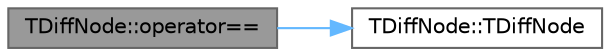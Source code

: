 digraph "TDiffNode::operator=="
{
 // INTERACTIVE_SVG=YES
 // LATEX_PDF_SIZE
  bgcolor="transparent";
  edge [fontname=Helvetica,fontsize=10,labelfontname=Helvetica,labelfontsize=10];
  node [fontname=Helvetica,fontsize=10,shape=box,height=0.2,width=0.4];
  rankdir="LR";
  Node1 [id="Node000001",label="TDiffNode::operator==",height=0.2,width=0.4,color="gray40", fillcolor="grey60", style="filled", fontcolor="black",tooltip=" "];
  Node1 -> Node2 [id="edge1_Node000001_Node000002",color="steelblue1",style="solid",tooltip=" "];
  Node2 [id="Node000002",label="TDiffNode::TDiffNode",height=0.2,width=0.4,color="grey40", fillcolor="white", style="filled",URL="$d2/da5/structTDiffNode.html#a9f767afcf0d84e7ca4e4c1f29d01f7d9",tooltip=" "];
}
